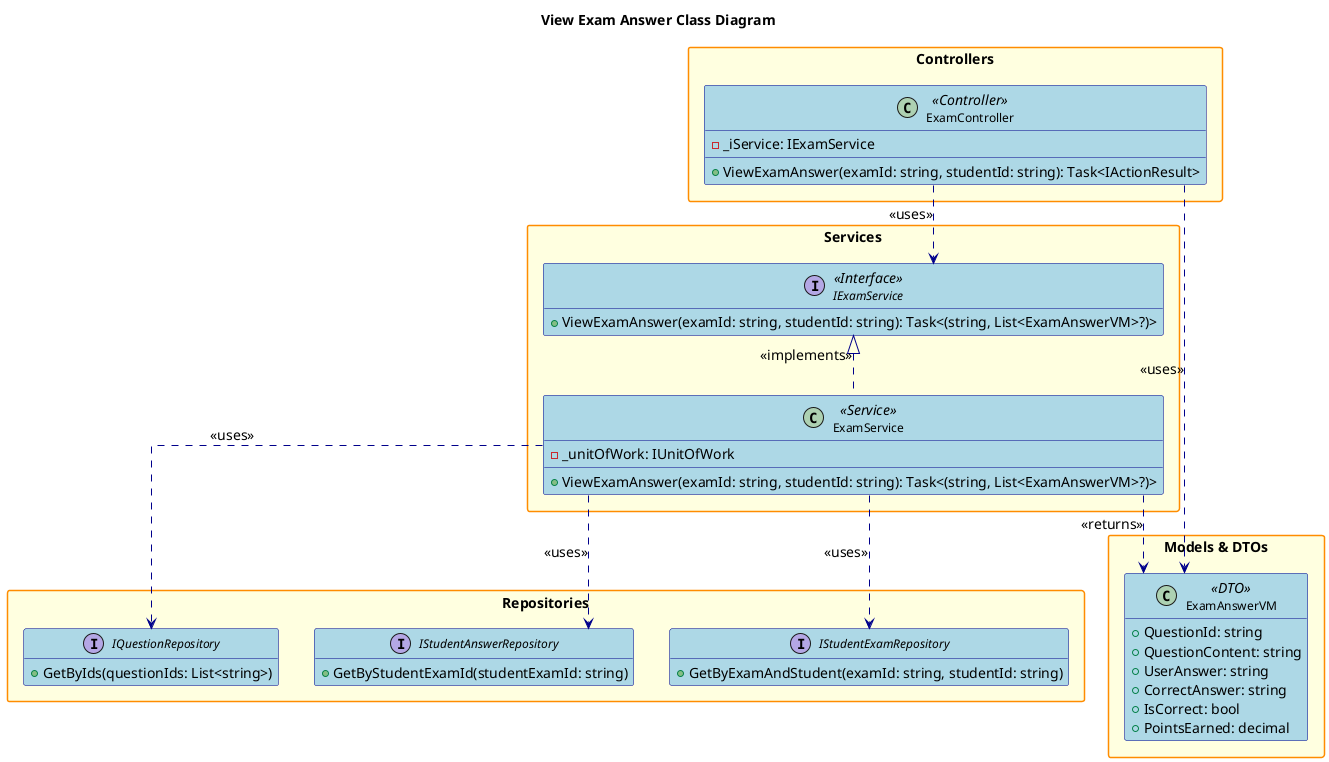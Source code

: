 @startuml
' Simplified View Exam Answer Class Diagram (giống dạng View List Role)

hide empty members
skinparam packageStyle rectangle
skinparam linetype ortho
skinparam defaultFontSize 14
skinparam defaultFontName Arial
skinparam classFontSize 12
skinparam classFontName Arial
skinparam noteFontSize 11
skinparam noteFontName Arial

skinparam class {
    BackgroundColor LightBlue
    BorderColor DarkBlue
    ArrowColor DarkBlue
    FontSize 12
}

skinparam package {
    BackgroundColor LightYellow
    BorderColor DarkOrange
    FontSize 14
    FontStyle bold
}
skinparam interface {
    BackgroundColor LightGreen
    BorderColor DarkGreen
    FontSize 12
}

title View Exam Answer Class Diagram

package "Controllers" {
    class ExamController <<Controller>> {
        - _iService: IExamService
        + ViewExamAnswer(examId: string, studentId: string): Task<IActionResult>
    }
}

package "Services" {
    interface IExamService <<Interface>> {
        + ViewExamAnswer(examId: string, studentId: string): Task<(string, List<ExamAnswerVM>?)>
    }
    class ExamService <<Service>> {
        - _unitOfWork: IUnitOfWork
        + ViewExamAnswer(examId: string, studentId: string): Task<(string, List<ExamAnswerVM>?)>
    }
}

package "Repositories" {
    interface IStudentExamRepository {
        + GetByExamAndStudent(examId: string, studentId: string)
    }
    interface IStudentAnswerRepository {
        + GetByStudentExamId(studentExamId: string)
    }
    interface IQuestionRepository {
        + GetByIds(questionIds: List<string>)
    }
}

package "Models & DTOs" {
    class ExamAnswerVM <<DTO>> {
        + QuestionId: string
        + QuestionContent: string
        + UserAnswer: string
        + CorrectAnswer: string
        + IsCorrect: bool
        + PointsEarned: decimal
    }
}

' Relationships
ExamController ..> IExamService : <<uses>>
ExamController ..> ExamAnswerVM : <<uses>>
IExamService <|.. ExamService : <<implements>>
ExamService ..> IStudentExamRepository : <<uses>>
ExamService ..> IStudentAnswerRepository : <<uses>>
ExamService ..> IQuestionRepository : <<uses>>
ExamService ..> ExamAnswerVM : <<returns>>

@enduml